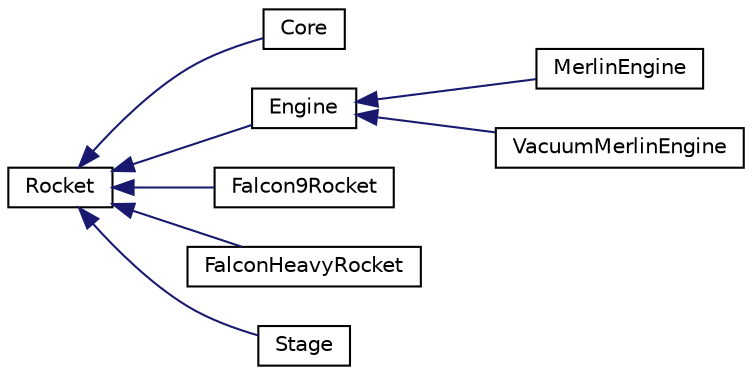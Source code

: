 digraph "Graphical Class Hierarchy"
{
 // LATEX_PDF_SIZE
  edge [fontname="Helvetica",fontsize="10",labelfontname="Helvetica",labelfontsize="10"];
  node [fontname="Helvetica",fontsize="10",shape=record];
  rankdir="LR";
  Node0 [label="Rocket",height=0.2,width=0.4,color="black", fillcolor="white", style="filled",URL="$classRocket.html",tooltip="Declares the interface for all objects in the composition."];
  Node0 -> Node1 [dir="back",color="midnightblue",fontsize="10",style="solid",fontname="Helvetica"];
  Node1 [label="Core",height=0.2,width=0.4,color="black", fillcolor="white", style="filled",URL="$classCore.html",tooltip="implements rocket interface and acts as a composite participant"];
  Node0 -> Node2 [dir="back",color="midnightblue",fontsize="10",style="solid",fontname="Helvetica"];
  Node2 [label="Engine",height=0.2,width=0.4,color="black", fillcolor="white", style="filled",URL="$classEngine.html",tooltip="defines engine interface and acts as the abstract/leaf participant"];
  Node2 -> Node3 [dir="back",color="midnightblue",fontsize="10",style="solid",fontname="Helvetica"];
  Node3 [label="MerlinEngine",height=0.2,width=0.4,color="black", fillcolor="white", style="filled",URL="$classMerlinEngine.html",tooltip="implements engine interface and acts as the concrete/leaf participant"];
  Node2 -> Node4 [dir="back",color="midnightblue",fontsize="10",style="solid",fontname="Helvetica"];
  Node4 [label="VacuumMerlinEngine",height=0.2,width=0.4,color="black", fillcolor="white", style="filled",URL="$classVacuumMerlinEngine.html",tooltip="implements engine interface and acts as the concrete/leaf participant"];
  Node0 -> Node5 [dir="back",color="midnightblue",fontsize="10",style="solid",fontname="Helvetica"];
  Node5 [label="Falcon9Rocket",height=0.2,width=0.4,color="black", fillcolor="white", style="filled",URL="$classFalcon9Rocket.html",tooltip="implements functionality and acts as the compoiste participant"];
  Node0 -> Node6 [dir="back",color="midnightblue",fontsize="10",style="solid",fontname="Helvetica"];
  Node6 [label="FalconHeavyRocket",height=0.2,width=0.4,color="black", fillcolor="white", style="filled",URL="$classFalconHeavyRocket.html",tooltip="implements functionality and acts as the compoiste participant"];
  Node0 -> Node7 [dir="back",color="midnightblue",fontsize="10",style="solid",fontname="Helvetica"];
  Node7 [label="Stage",height=0.2,width=0.4,color="black", fillcolor="white", style="filled",URL="$classStage.html",tooltip="implements functionality and acts as the compoiste participant"];
}
